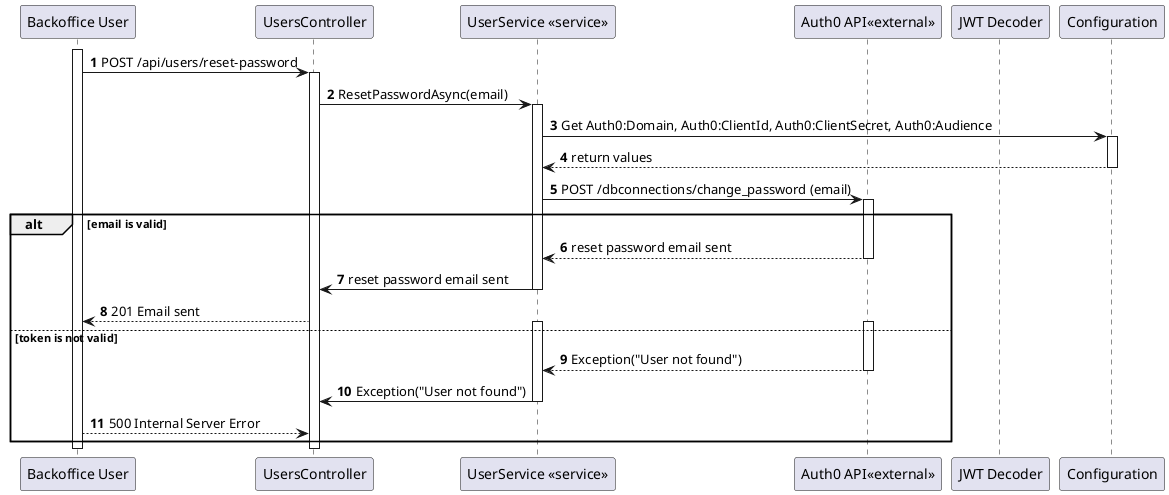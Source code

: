 @startuml
autonumber
participant Backoffice as "Backoffice User"
participant CTRL as "UsersController"
participant SERVICE as "UserService <<service>>"
participant AUTH0 as "Auth0 API<<external>>"
participant JWT as "JWT Decoder"
participant CONFIG as "Configuration"

activate Backoffice
Backoffice -> CTRL : POST /api/users/reset-password
activate CTRL

CTRL -> SERVICE : ResetPasswordAsync(email)
activate SERVICE

SERVICE -> CONFIG : Get Auth0:Domain, Auth0:ClientId, Auth0:ClientSecret, Auth0:Audience
activate CONFIG
CONFIG --> SERVICE : return values
deactivate CONFIG

SERVICE -> AUTH0 : POST /dbconnections/change_password (email)
activate AUTH0

alt email is valid
    AUTH0 --> SERVICE : reset password email sent
    deactivate AUTH0

    SERVICE -> CTRL : reset password email sent
    deactivate SERVICE
    CTRL --> Backoffice : 201 Email sent

else token is not valid
    activate AUTH0
    activate SERVICE
    AUTH0 --> SERVICE : Exception("User not found")
    deactivate AUTH0

    SERVICE -> CTRL : Exception("User not found")
    deactivate SERVICE
    CTRL <-- Backoffice : 500 Internal Server Error
end

deactivate CTRL
deactivate Backoffice
@enduml